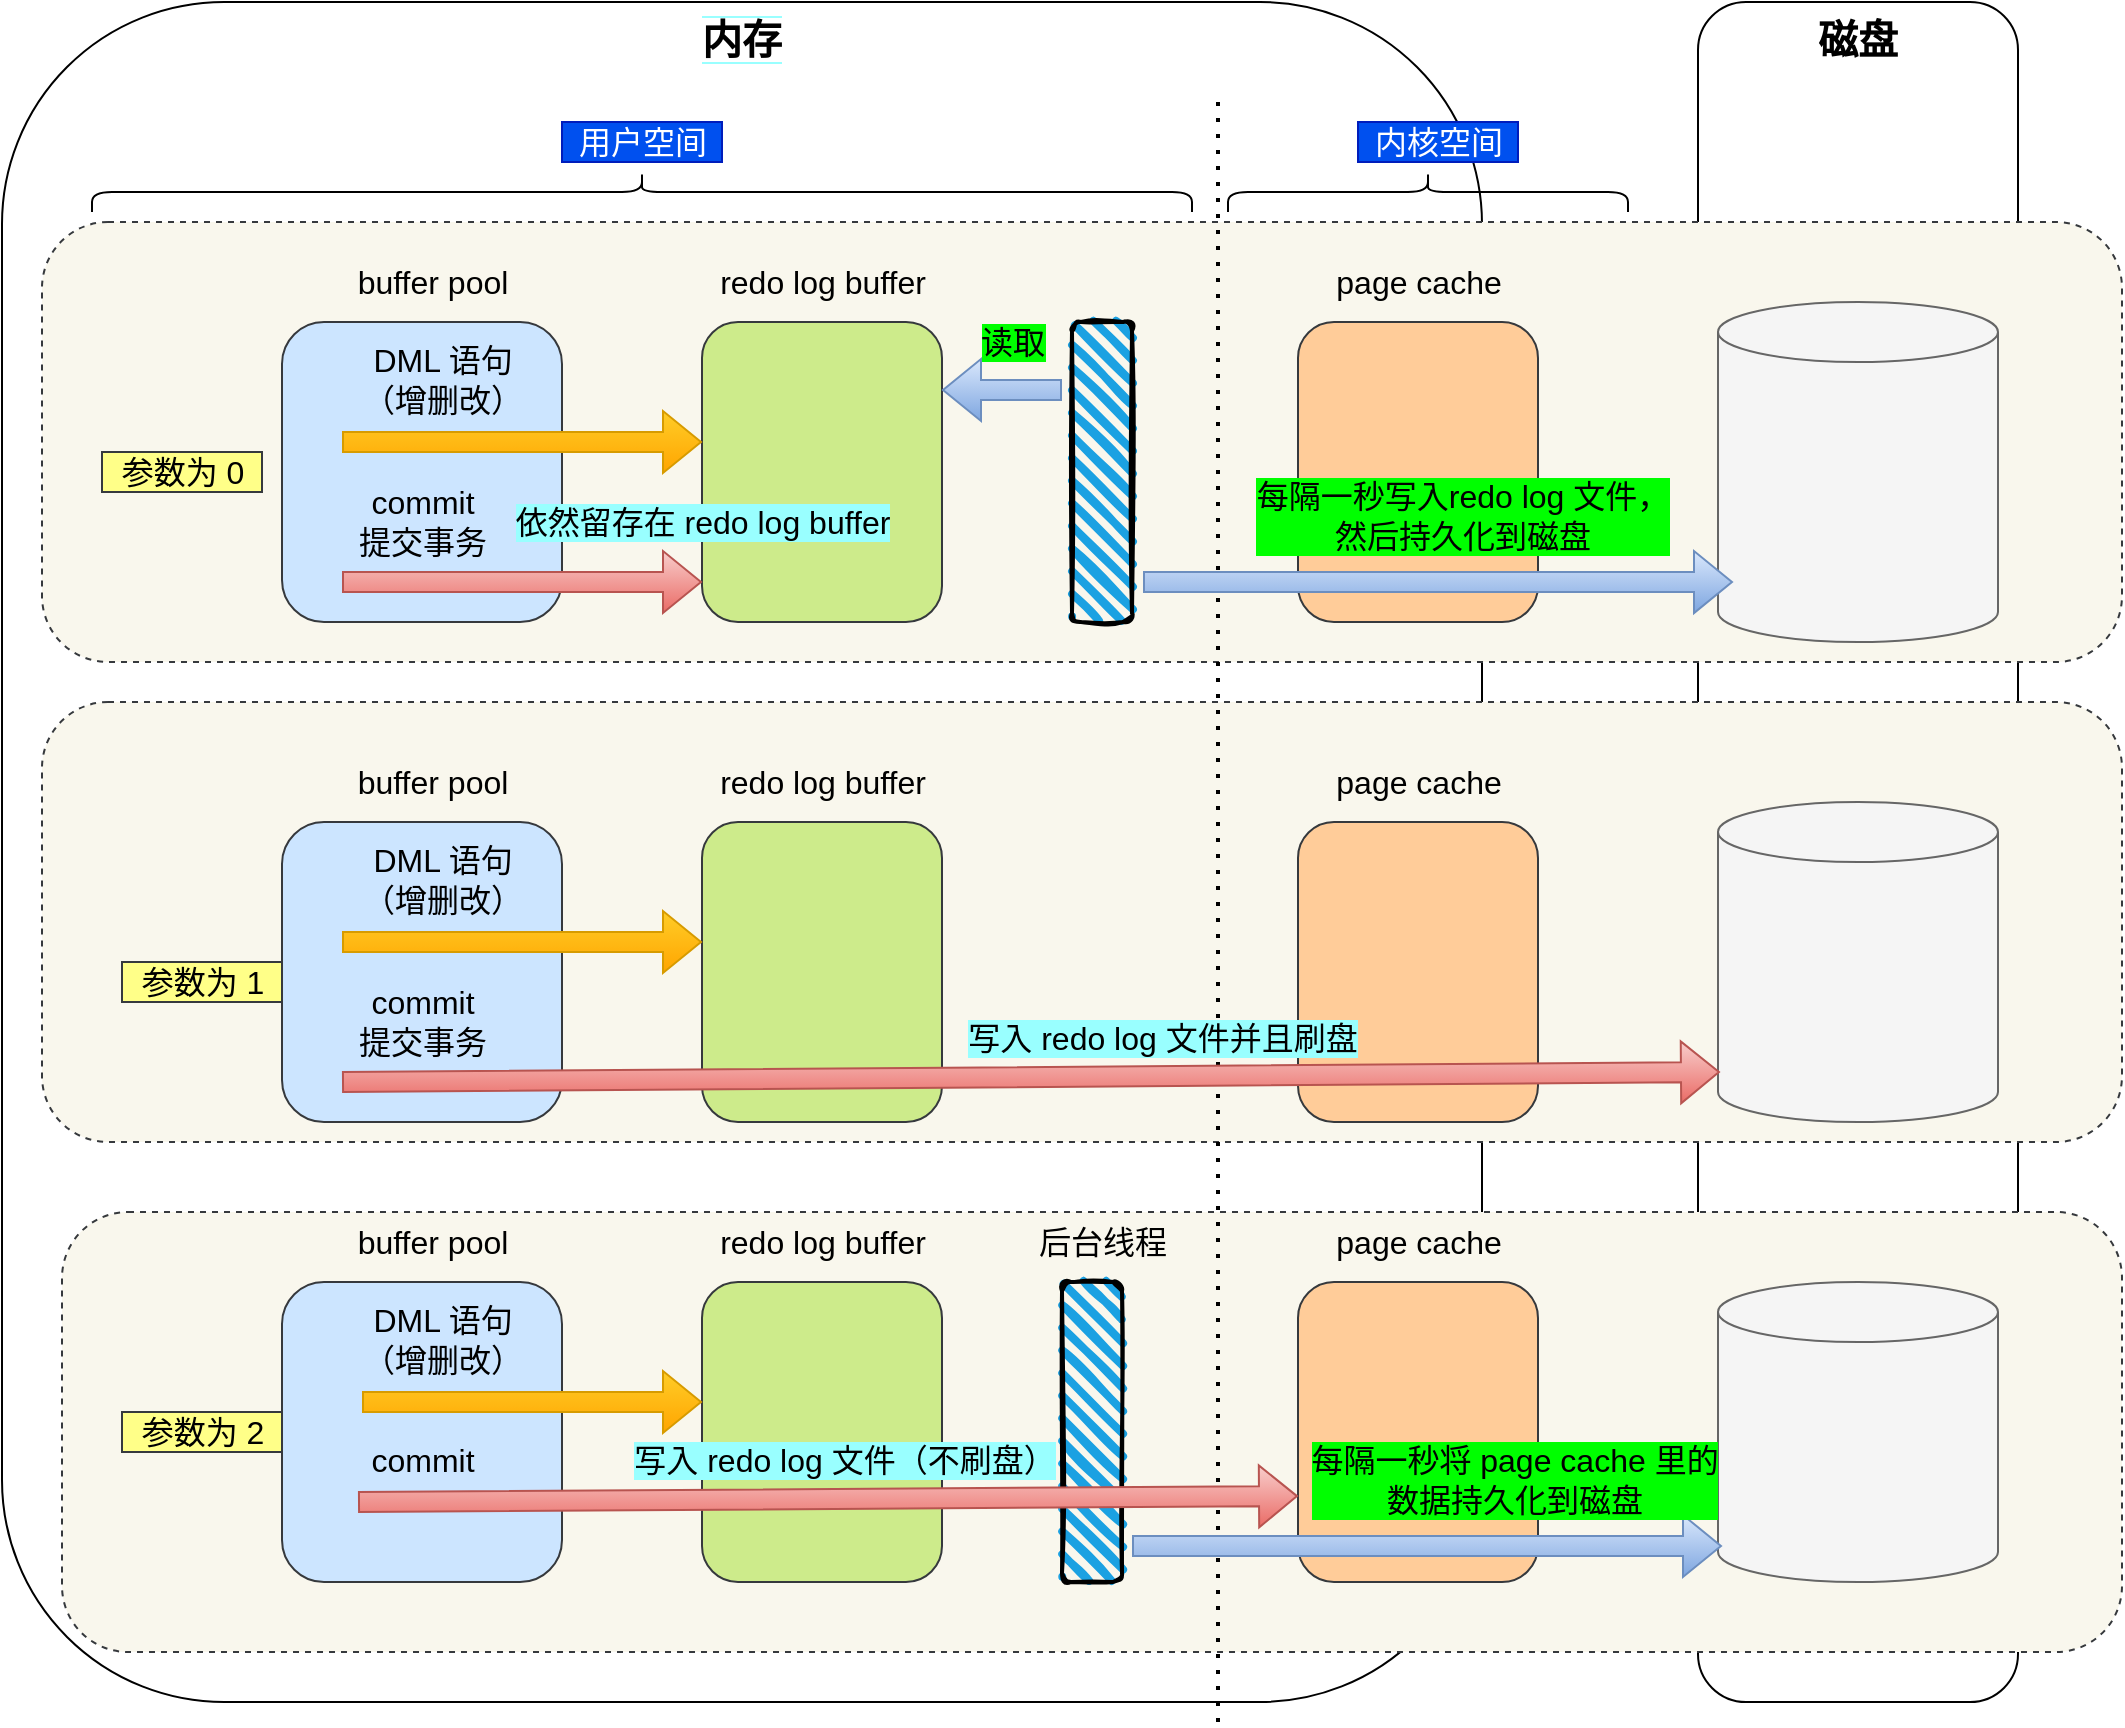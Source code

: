 <mxfile version="20.0.1" type="github">
  <diagram id="6q1AIOpyv46VLWpAABF8" name="Page-1">
    <mxGraphModel dx="916" dy="1941" grid="1" gridSize="10" guides="1" tooltips="1" connect="1" arrows="1" fold="1" page="1" pageScale="1" pageWidth="827" pageHeight="1169" math="0" shadow="0">
      <root>
        <mxCell id="0" />
        <mxCell id="1" parent="0" />
        <mxCell id="ZjG4IA8VryL87aqI9rix-1" value="&lt;font style=&quot;font-size: 20px;&quot;&gt;&lt;b&gt;磁盘&lt;/b&gt;&lt;/font&gt;" style="rounded=1;whiteSpace=wrap;html=1;fontSize=16;verticalAlign=top;" vertex="1" parent="1">
          <mxGeometry x="868" y="-10" width="160" height="850" as="geometry" />
        </mxCell>
        <mxCell id="ZjG4IA8VryL87aqI9rix-2" value="&lt;font style=&quot;font-size: 20px;&quot; color=&quot;#000000&quot;&gt;&lt;b style=&quot;background-color: rgb(255, 255, 255);&quot;&gt;内存&lt;/b&gt;&lt;/font&gt;" style="rounded=1;whiteSpace=wrap;html=1;labelBackgroundColor=#99FFFF;fontSize=16;fontColor=#99FFFF;strokeColor=default;fillColor=default;verticalAlign=top;" vertex="1" parent="1">
          <mxGeometry x="20" y="-10" width="740" height="850" as="geometry" />
        </mxCell>
        <mxCell id="ZjG4IA8VryL87aqI9rix-3" value="" style="rounded=1;whiteSpace=wrap;html=1;labelBackgroundColor=#99FFFF;fontSize=16;dashed=1;fillColor=#f9f7ed;strokeColor=#36393d;" vertex="1" parent="1">
          <mxGeometry x="50" y="595" width="1030" height="220" as="geometry" />
        </mxCell>
        <mxCell id="ZjG4IA8VryL87aqI9rix-4" value="" style="rounded=1;whiteSpace=wrap;html=1;labelBackgroundColor=#99FFFF;fontSize=16;dashed=1;fillColor=#f9f7ed;strokeColor=#36393d;" vertex="1" parent="1">
          <mxGeometry x="40" y="340" width="1040" height="220" as="geometry" />
        </mxCell>
        <mxCell id="ZjG4IA8VryL87aqI9rix-5" value="" style="rounded=1;whiteSpace=wrap;html=1;labelBackgroundColor=#99FFFF;fontSize=16;dashed=1;fillColor=#f9f7ed;strokeColor=#36393d;" vertex="1" parent="1">
          <mxGeometry x="40" y="100" width="1040" height="220" as="geometry" />
        </mxCell>
        <mxCell id="ZjG4IA8VryL87aqI9rix-6" value="" style="rounded=1;whiteSpace=wrap;html=1;fontSize=16;fillColor=#cce5ff;strokeColor=#36393d;" vertex="1" parent="1">
          <mxGeometry x="160" y="150" width="140" height="150" as="geometry" />
        </mxCell>
        <mxCell id="ZjG4IA8VryL87aqI9rix-7" value="&lt;span style=&quot;&quot;&gt;redo log buffer&lt;/span&gt;" style="text;html=1;align=center;verticalAlign=middle;resizable=0;points=[];autosize=1;strokeColor=none;fillColor=none;fontSize=16;" vertex="1" parent="1">
          <mxGeometry x="370" y="120" width="120" height="20" as="geometry" />
        </mxCell>
        <mxCell id="ZjG4IA8VryL87aqI9rix-8" value="buffer pool" style="text;html=1;align=center;verticalAlign=middle;resizable=0;points=[];autosize=1;strokeColor=none;fillColor=none;fontSize=16;" vertex="1" parent="1">
          <mxGeometry x="190" y="120" width="90" height="20" as="geometry" />
        </mxCell>
        <mxCell id="ZjG4IA8VryL87aqI9rix-9" value="" style="rounded=1;whiteSpace=wrap;html=1;fontSize=16;fillColor=#cdeb8b;strokeColor=#36393d;" vertex="1" parent="1">
          <mxGeometry x="370" y="150" width="120" height="150" as="geometry" />
        </mxCell>
        <mxCell id="ZjG4IA8VryL87aqI9rix-10" value="DML 语句&lt;br&gt;（增删改）" style="text;html=1;align=center;verticalAlign=middle;resizable=0;points=[];autosize=1;strokeColor=none;fillColor=none;fontSize=16;" vertex="1" parent="1">
          <mxGeometry x="190" y="159" width="100" height="40" as="geometry" />
        </mxCell>
        <mxCell id="ZjG4IA8VryL87aqI9rix-11" value="" style="shape=flexArrow;endArrow=classic;html=1;rounded=0;fontSize=16;fillColor=#f8cecc;gradientColor=#ea6b66;strokeColor=#b85450;" edge="1" parent="1">
          <mxGeometry width="50" height="50" relative="1" as="geometry">
            <mxPoint x="190" y="280" as="sourcePoint" />
            <mxPoint x="370" y="280" as="targetPoint" />
          </mxGeometry>
        </mxCell>
        <mxCell id="ZjG4IA8VryL87aqI9rix-12" value="commit&lt;br&gt;提交事务" style="text;html=1;align=center;verticalAlign=middle;resizable=0;points=[];autosize=1;strokeColor=none;fillColor=none;fontSize=16;" vertex="1" parent="1">
          <mxGeometry x="190" y="230" width="80" height="40" as="geometry" />
        </mxCell>
        <mxCell id="ZjG4IA8VryL87aqI9rix-13" value="" style="shape=cylinder3;whiteSpace=wrap;html=1;boundedLbl=1;backgroundOutline=1;size=15;fontSize=16;fillColor=#f5f5f5;fontColor=#333333;strokeColor=#666666;" vertex="1" parent="1">
          <mxGeometry x="878" y="140" width="140" height="170" as="geometry" />
        </mxCell>
        <mxCell id="ZjG4IA8VryL87aqI9rix-14" value="" style="shape=cylinder3;whiteSpace=wrap;html=1;boundedLbl=1;backgroundOutline=1;size=15;fontSize=16;fillColor=#f5f5f5;fontColor=#333333;strokeColor=#666666;" vertex="1" parent="1">
          <mxGeometry x="878" y="390" width="140" height="160" as="geometry" />
        </mxCell>
        <mxCell id="ZjG4IA8VryL87aqI9rix-15" value="" style="shape=cylinder3;whiteSpace=wrap;html=1;boundedLbl=1;backgroundOutline=1;size=15;fontSize=16;fillColor=#f5f5f5;fontColor=#333333;strokeColor=#666666;" vertex="1" parent="1">
          <mxGeometry x="878" y="630" width="140" height="150" as="geometry" />
        </mxCell>
        <mxCell id="ZjG4IA8VryL87aqI9rix-16" value="" style="rounded=1;whiteSpace=wrap;html=1;fontSize=16;fillColor=#ffcc99;strokeColor=#36393d;" vertex="1" parent="1">
          <mxGeometry x="668" y="150" width="120" height="150" as="geometry" />
        </mxCell>
        <mxCell id="ZjG4IA8VryL87aqI9rix-17" value="page cache" style="text;html=1;align=center;verticalAlign=middle;resizable=0;points=[];autosize=1;strokeColor=none;fillColor=none;fontSize=16;" vertex="1" parent="1">
          <mxGeometry x="678" y="120" width="100" height="20" as="geometry" />
        </mxCell>
        <mxCell id="ZjG4IA8VryL87aqI9rix-18" value="" style="rounded=1;whiteSpace=wrap;html=1;fontSize=16;fillColor=#cce5ff;strokeColor=#36393d;" vertex="1" parent="1">
          <mxGeometry x="160" y="400" width="140" height="150" as="geometry" />
        </mxCell>
        <mxCell id="ZjG4IA8VryL87aqI9rix-19" value="&lt;span style=&quot;&quot;&gt;redo log buffer&lt;/span&gt;" style="text;html=1;align=center;verticalAlign=middle;resizable=0;points=[];autosize=1;strokeColor=none;fillColor=none;fontSize=16;" vertex="1" parent="1">
          <mxGeometry x="370" y="370" width="120" height="20" as="geometry" />
        </mxCell>
        <mxCell id="ZjG4IA8VryL87aqI9rix-20" value="buffer pool" style="text;html=1;align=center;verticalAlign=middle;resizable=0;points=[];autosize=1;strokeColor=none;fillColor=none;fontSize=16;" vertex="1" parent="1">
          <mxGeometry x="190" y="370" width="90" height="20" as="geometry" />
        </mxCell>
        <mxCell id="ZjG4IA8VryL87aqI9rix-21" value="" style="rounded=1;whiteSpace=wrap;html=1;fontSize=16;fillColor=#cdeb8b;strokeColor=#36393d;" vertex="1" parent="1">
          <mxGeometry x="370" y="400" width="120" height="150" as="geometry" />
        </mxCell>
        <mxCell id="ZjG4IA8VryL87aqI9rix-22" value="DML 语句&lt;br&gt;（增删改）" style="text;html=1;align=center;verticalAlign=middle;resizable=0;points=[];autosize=1;strokeColor=none;fillColor=none;fontSize=16;" vertex="1" parent="1">
          <mxGeometry x="190" y="409" width="100" height="40" as="geometry" />
        </mxCell>
        <mxCell id="ZjG4IA8VryL87aqI9rix-23" value="commit&lt;br&gt;提交事务" style="text;html=1;align=center;verticalAlign=middle;resizable=0;points=[];autosize=1;strokeColor=none;fillColor=none;fontSize=16;" vertex="1" parent="1">
          <mxGeometry x="190" y="480" width="80" height="40" as="geometry" />
        </mxCell>
        <mxCell id="ZjG4IA8VryL87aqI9rix-24" value="" style="rounded=1;whiteSpace=wrap;html=1;fontSize=16;fillColor=#ffcc99;strokeColor=#36393d;" vertex="1" parent="1">
          <mxGeometry x="668" y="400" width="120" height="150" as="geometry" />
        </mxCell>
        <mxCell id="ZjG4IA8VryL87aqI9rix-25" value="page cache" style="text;html=1;align=center;verticalAlign=middle;resizable=0;points=[];autosize=1;strokeColor=none;fillColor=none;fontSize=16;" vertex="1" parent="1">
          <mxGeometry x="678" y="370" width="100" height="20" as="geometry" />
        </mxCell>
        <mxCell id="ZjG4IA8VryL87aqI9rix-26" value="" style="rounded=1;whiteSpace=wrap;html=1;fontSize=16;fillColor=#cce5ff;strokeColor=#36393d;" vertex="1" parent="1">
          <mxGeometry x="160" y="630" width="140" height="150" as="geometry" />
        </mxCell>
        <mxCell id="ZjG4IA8VryL87aqI9rix-27" value="&lt;span style=&quot;&quot;&gt;redo log buffer&lt;/span&gt;" style="text;html=1;align=center;verticalAlign=middle;resizable=0;points=[];autosize=1;strokeColor=none;fillColor=none;fontSize=16;" vertex="1" parent="1">
          <mxGeometry x="370" y="600" width="120" height="20" as="geometry" />
        </mxCell>
        <mxCell id="ZjG4IA8VryL87aqI9rix-28" value="buffer pool" style="text;html=1;align=center;verticalAlign=middle;resizable=0;points=[];autosize=1;strokeColor=none;fillColor=none;fontSize=16;" vertex="1" parent="1">
          <mxGeometry x="190" y="600" width="90" height="20" as="geometry" />
        </mxCell>
        <mxCell id="ZjG4IA8VryL87aqI9rix-29" value="" style="rounded=1;whiteSpace=wrap;html=1;fontSize=16;fillColor=#cdeb8b;strokeColor=#36393d;" vertex="1" parent="1">
          <mxGeometry x="370" y="630" width="120" height="150" as="geometry" />
        </mxCell>
        <mxCell id="ZjG4IA8VryL87aqI9rix-30" value="DML 语句&lt;br&gt;（增删改）" style="text;html=1;align=center;verticalAlign=middle;resizable=0;points=[];autosize=1;strokeColor=none;fillColor=none;fontSize=16;" vertex="1" parent="1">
          <mxGeometry x="190" y="639" width="100" height="40" as="geometry" />
        </mxCell>
        <mxCell id="ZjG4IA8VryL87aqI9rix-33" value="commit" style="text;html=1;align=center;verticalAlign=middle;resizable=0;points=[];autosize=1;strokeColor=none;fillColor=none;fontSize=16;" vertex="1" parent="1">
          <mxGeometry x="195" y="709" width="70" height="20" as="geometry" />
        </mxCell>
        <mxCell id="ZjG4IA8VryL87aqI9rix-34" value="" style="rounded=1;whiteSpace=wrap;html=1;fontSize=16;fillColor=#ffcc99;strokeColor=#36393d;" vertex="1" parent="1">
          <mxGeometry x="668" y="630" width="120" height="150" as="geometry" />
        </mxCell>
        <mxCell id="ZjG4IA8VryL87aqI9rix-35" value="page cache" style="text;html=1;align=center;verticalAlign=middle;resizable=0;points=[];autosize=1;strokeColor=none;fillColor=none;fontSize=16;" vertex="1" parent="1">
          <mxGeometry x="678" y="600" width="100" height="20" as="geometry" />
        </mxCell>
        <mxCell id="ZjG4IA8VryL87aqI9rix-36" value="" style="shape=flexArrow;endArrow=classic;html=1;rounded=0;fontSize=16;fillColor=#ffcd28;gradientColor=#ffa500;strokeColor=#d79b00;" edge="1" parent="1">
          <mxGeometry width="50" height="50" relative="1" as="geometry">
            <mxPoint x="190" y="210" as="sourcePoint" />
            <mxPoint x="370" y="210" as="targetPoint" />
          </mxGeometry>
        </mxCell>
        <mxCell id="ZjG4IA8VryL87aqI9rix-37" value="" style="shape=flexArrow;endArrow=classic;html=1;rounded=0;fontSize=16;fillColor=#ffcd28;gradientColor=#ffa500;strokeColor=#d79b00;" edge="1" parent="1">
          <mxGeometry width="50" height="50" relative="1" as="geometry">
            <mxPoint x="190" y="460" as="sourcePoint" />
            <mxPoint x="370" y="460" as="targetPoint" />
          </mxGeometry>
        </mxCell>
        <mxCell id="ZjG4IA8VryL87aqI9rix-40" value="" style="shape=flexArrow;endArrow=classic;html=1;rounded=0;fontSize=16;fillColor=#ffcd28;gradientColor=#ffa500;strokeColor=#d79b00;" edge="1" parent="1">
          <mxGeometry width="50" height="50" relative="1" as="geometry">
            <mxPoint x="200" y="690" as="sourcePoint" />
            <mxPoint x="370" y="690" as="targetPoint" />
          </mxGeometry>
        </mxCell>
        <mxCell id="ZjG4IA8VryL87aqI9rix-41" value="参数为 0" style="text;html=1;align=center;verticalAlign=middle;resizable=0;points=[];autosize=1;strokeColor=#36393d;fillColor=#ffff88;fontSize=16;" vertex="1" parent="1">
          <mxGeometry x="70" y="215" width="80" height="20" as="geometry" />
        </mxCell>
        <mxCell id="ZjG4IA8VryL87aqI9rix-42" value="参数为 1" style="text;html=1;align=center;verticalAlign=middle;resizable=0;points=[];autosize=1;strokeColor=#36393d;fillColor=#ffff88;fontSize=16;" vertex="1" parent="1">
          <mxGeometry x="80" y="470" width="80" height="20" as="geometry" />
        </mxCell>
        <mxCell id="ZjG4IA8VryL87aqI9rix-43" value="参数为 2" style="text;html=1;align=center;verticalAlign=middle;resizable=0;points=[];autosize=1;strokeColor=#36393d;fillColor=#ffff88;fontSize=16;" vertex="1" parent="1">
          <mxGeometry x="80" y="695" width="80" height="20" as="geometry" />
        </mxCell>
        <mxCell id="ZjG4IA8VryL87aqI9rix-44" value="&lt;span style=&quot;&quot;&gt;依然留存在 redo log buffer&lt;/span&gt;" style="edgeLabel;html=1;align=center;verticalAlign=middle;resizable=0;points=[];fontSize=16;labelBackgroundColor=#99FFFF;" vertex="1" connectable="0" parent="1">
          <mxGeometry x="369.995" y="250.0" as="geometry" />
        </mxCell>
        <mxCell id="ZjG4IA8VryL87aqI9rix-45" value="" style="endArrow=none;dashed=1;html=1;dashPattern=1 3;strokeWidth=2;rounded=0;labelBackgroundColor=#99FFFF;fontSize=16;fontColor=#99FFFF;" edge="1" parent="1">
          <mxGeometry width="50" height="50" relative="1" as="geometry">
            <mxPoint x="628" y="850" as="sourcePoint" />
            <mxPoint x="628" y="40" as="targetPoint" />
          </mxGeometry>
        </mxCell>
        <mxCell id="ZjG4IA8VryL87aqI9rix-46" value="" style="shape=curlyBracket;whiteSpace=wrap;html=1;rounded=1;flipH=1;labelBackgroundColor=#99FFFF;fontSize=16;fontColor=#99FFFF;rotation=-90;strokeColor=default;fillColor=default;" vertex="1" parent="1">
          <mxGeometry x="330" y="-190" width="20" height="550" as="geometry" />
        </mxCell>
        <mxCell id="ZjG4IA8VryL87aqI9rix-47" value="用户空间" style="text;html=1;align=center;verticalAlign=middle;resizable=0;points=[];autosize=1;strokeColor=#001DBC;fillColor=#0050ef;fontSize=16;fontColor=#ffffff;" vertex="1" parent="1">
          <mxGeometry x="300" y="50" width="80" height="20" as="geometry" />
        </mxCell>
        <mxCell id="ZjG4IA8VryL87aqI9rix-48" value="" style="shape=curlyBracket;whiteSpace=wrap;html=1;rounded=1;flipH=1;labelBackgroundColor=#99FFFF;fontSize=16;fontColor=#99FFFF;rotation=-90;strokeColor=default;fillColor=default;" vertex="1" parent="1">
          <mxGeometry x="723" y="-15" width="20" height="200" as="geometry" />
        </mxCell>
        <mxCell id="ZjG4IA8VryL87aqI9rix-49" value="内核空间" style="text;html=1;align=center;verticalAlign=middle;resizable=0;points=[];autosize=1;strokeColor=#001DBC;fillColor=#0050ef;fontSize=16;fontColor=#ffffff;" vertex="1" parent="1">
          <mxGeometry x="698" y="50" width="80" height="20" as="geometry" />
        </mxCell>
        <mxCell id="ZjG4IA8VryL87aqI9rix-50" value="" style="rounded=1;whiteSpace=wrap;html=1;strokeWidth=2;fillWeight=4;hachureGap=8;hachureAngle=45;fillColor=#1ba1e2;sketch=1;" vertex="1" parent="1">
          <mxGeometry x="555" y="150" width="30" height="150" as="geometry" />
        </mxCell>
        <mxCell id="ZjG4IA8VryL87aqI9rix-51" value="后台线程" style="text;html=1;align=center;verticalAlign=middle;resizable=0;points=[];autosize=1;strokeColor=none;fillColor=none;fontSize=16;" vertex="1" parent="1">
          <mxGeometry x="530" y="600" width="80" height="20" as="geometry" />
        </mxCell>
        <mxCell id="ZjG4IA8VryL87aqI9rix-38" value="" style="shape=flexArrow;endArrow=classic;html=1;rounded=0;fontSize=16;fillColor=#f8cecc;gradientColor=#ea6b66;strokeColor=#b85450;entryX=0.007;entryY=0.844;entryDx=0;entryDy=0;entryPerimeter=0;" edge="1" parent="1" target="ZjG4IA8VryL87aqI9rix-14">
          <mxGeometry width="50" height="50" relative="1" as="geometry">
            <mxPoint x="190" y="530" as="sourcePoint" />
            <mxPoint x="780" y="530" as="targetPoint" />
          </mxGeometry>
        </mxCell>
        <mxCell id="ZjG4IA8VryL87aqI9rix-39" value="&lt;span style=&quot;&quot;&gt;写入 redo log 文件并且刷盘&lt;/span&gt;" style="edgeLabel;html=1;align=center;verticalAlign=middle;resizable=0;points=[];fontSize=16;labelBackgroundColor=#99FFFF;" vertex="1" connectable="0" parent="ZjG4IA8VryL87aqI9rix-38">
          <mxGeometry x="-0.036" y="3" relative="1" as="geometry">
            <mxPoint x="78" y="-17" as="offset" />
          </mxGeometry>
        </mxCell>
        <mxCell id="ZjG4IA8VryL87aqI9rix-52" value="" style="shape=flexArrow;endArrow=classic;html=1;rounded=0;fontSize=16;fillColor=#dae8fc;gradientColor=#7ea6e0;strokeColor=#6c8ebf;labelBackgroundColor=#99FFFF;" edge="1" parent="1">
          <mxGeometry width="50" height="50" relative="1" as="geometry">
            <mxPoint x="585" y="761.98" as="sourcePoint" />
            <mxPoint x="880" y="762" as="targetPoint" />
          </mxGeometry>
        </mxCell>
        <mxCell id="ZjG4IA8VryL87aqI9rix-53" value="每隔一秒将 page cache 里的&lt;br&gt;数据持久化到磁盘" style="edgeLabel;html=1;align=center;verticalAlign=middle;resizable=0;points=[];fontSize=16;labelBackgroundColor=#00FF00;" vertex="1" connectable="0" parent="ZjG4IA8VryL87aqI9rix-52">
          <mxGeometry x="-0.237" y="-3" relative="1" as="geometry">
            <mxPoint x="78" y="-36" as="offset" />
          </mxGeometry>
        </mxCell>
        <mxCell id="ZjG4IA8VryL87aqI9rix-56" value="" style="rounded=1;whiteSpace=wrap;html=1;strokeWidth=2;fillWeight=4;hachureGap=8;hachureAngle=45;fillColor=#1ba1e2;sketch=1;" vertex="1" parent="1">
          <mxGeometry x="550" y="630" width="30" height="150" as="geometry" />
        </mxCell>
        <mxCell id="ZjG4IA8VryL87aqI9rix-31" value="" style="shape=flexArrow;endArrow=classic;html=1;rounded=0;fontSize=16;fillColor=#f8cecc;gradientColor=#ea6b66;strokeColor=#b85450;labelBackgroundColor=#99FFFF;entryX=0;entryY=0.847;entryDx=0;entryDy=0;entryPerimeter=0;" edge="1" parent="1">
          <mxGeometry width="50" height="50" relative="1" as="geometry">
            <mxPoint x="198" y="740" as="sourcePoint" />
            <mxPoint x="668" y="737.05" as="targetPoint" />
          </mxGeometry>
        </mxCell>
        <mxCell id="ZjG4IA8VryL87aqI9rix-32" value="写入 redo log 文件（不刷盘）" style="edgeLabel;html=1;align=center;verticalAlign=middle;resizable=0;points=[];fontSize=16;labelBackgroundColor=#99FFFF;" vertex="1" connectable="0" parent="ZjG4IA8VryL87aqI9rix-31">
          <mxGeometry x="-0.237" y="-3" relative="1" as="geometry">
            <mxPoint x="63" y="-23" as="offset" />
          </mxGeometry>
        </mxCell>
        <mxCell id="ZjG4IA8VryL87aqI9rix-57" value="" style="shape=flexArrow;endArrow=classic;html=1;rounded=0;fontSize=16;fillColor=#dae8fc;gradientColor=#7ea6e0;strokeColor=#6c8ebf;labelBackgroundColor=#99FFFF;" edge="1" parent="1">
          <mxGeometry width="50" height="50" relative="1" as="geometry">
            <mxPoint x="590.5" y="280" as="sourcePoint" />
            <mxPoint x="885.5" y="280.02" as="targetPoint" />
          </mxGeometry>
        </mxCell>
        <mxCell id="ZjG4IA8VryL87aqI9rix-58" value="每隔一秒写入redo log 文件，&lt;br&gt;然后持久化到磁盘" style="edgeLabel;html=1;align=center;verticalAlign=middle;resizable=0;points=[];fontSize=16;labelBackgroundColor=#00FF00;" vertex="1" connectable="0" parent="ZjG4IA8VryL87aqI9rix-57">
          <mxGeometry x="-0.237" y="-3" relative="1" as="geometry">
            <mxPoint x="47" y="-36" as="offset" />
          </mxGeometry>
        </mxCell>
        <mxCell id="ZjG4IA8VryL87aqI9rix-62" value="" style="shape=flexArrow;endArrow=classic;html=1;rounded=0;fontSize=16;fillColor=#dae8fc;gradientColor=#7ea6e0;strokeColor=#6c8ebf;" edge="1" parent="1">
          <mxGeometry width="50" height="50" relative="1" as="geometry">
            <mxPoint x="550" y="184" as="sourcePoint" />
            <mxPoint x="490" y="184" as="targetPoint" />
          </mxGeometry>
        </mxCell>
        <mxCell id="ZjG4IA8VryL87aqI9rix-63" value="读取" style="text;html=1;align=center;verticalAlign=middle;resizable=0;points=[];autosize=1;strokeColor=none;fillColor=none;fontSize=16;labelBackgroundColor=#00FF00;" vertex="1" parent="1">
          <mxGeometry x="500" y="150" width="50" height="20" as="geometry" />
        </mxCell>
      </root>
    </mxGraphModel>
  </diagram>
</mxfile>
